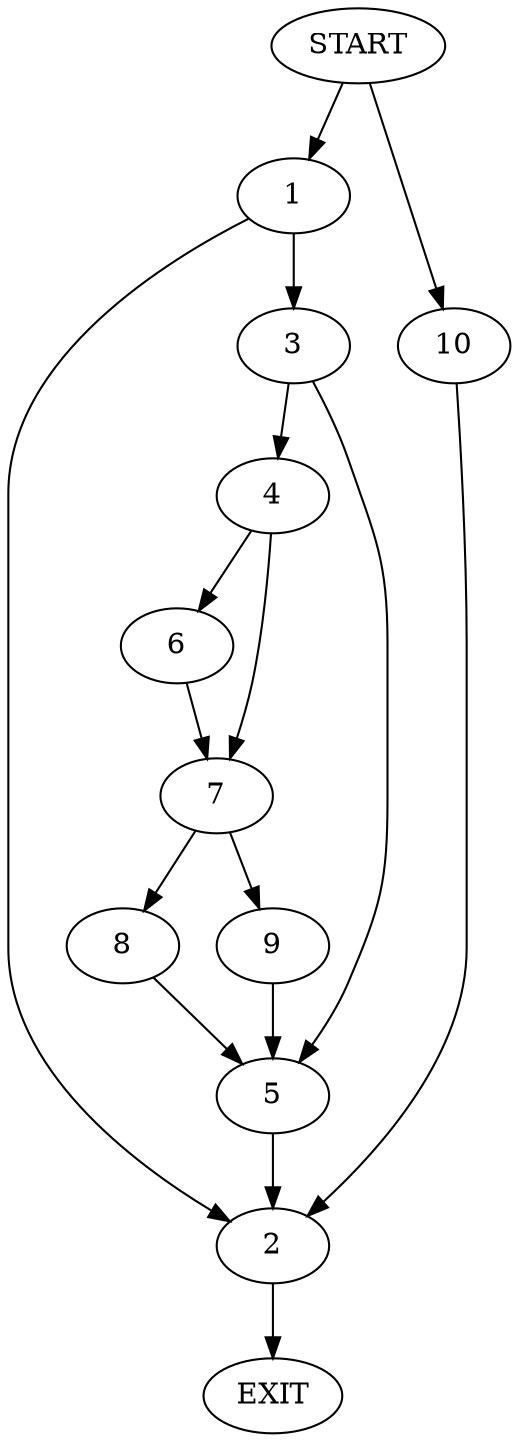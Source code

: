 digraph {
0 [label="START"]
11 [label="EXIT"]
0 -> 1
1 -> 2
1 -> 3
3 -> 4
3 -> 5
2 -> 11
5 -> 2
4 -> 6
4 -> 7
7 -> 8
7 -> 9
6 -> 7
8 -> 5
9 -> 5
0 -> 10
10 -> 2
}
